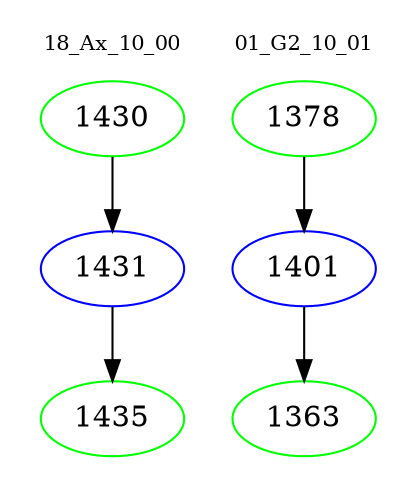 digraph{
subgraph cluster_0 {
color = white
label = "18_Ax_10_00";
fontsize=10;
T0_1430 [label="1430", color="green"]
T0_1430 -> T0_1431 [color="black"]
T0_1431 [label="1431", color="blue"]
T0_1431 -> T0_1435 [color="black"]
T0_1435 [label="1435", color="green"]
}
subgraph cluster_1 {
color = white
label = "01_G2_10_01";
fontsize=10;
T1_1378 [label="1378", color="green"]
T1_1378 -> T1_1401 [color="black"]
T1_1401 [label="1401", color="blue"]
T1_1401 -> T1_1363 [color="black"]
T1_1363 [label="1363", color="green"]
}
}
